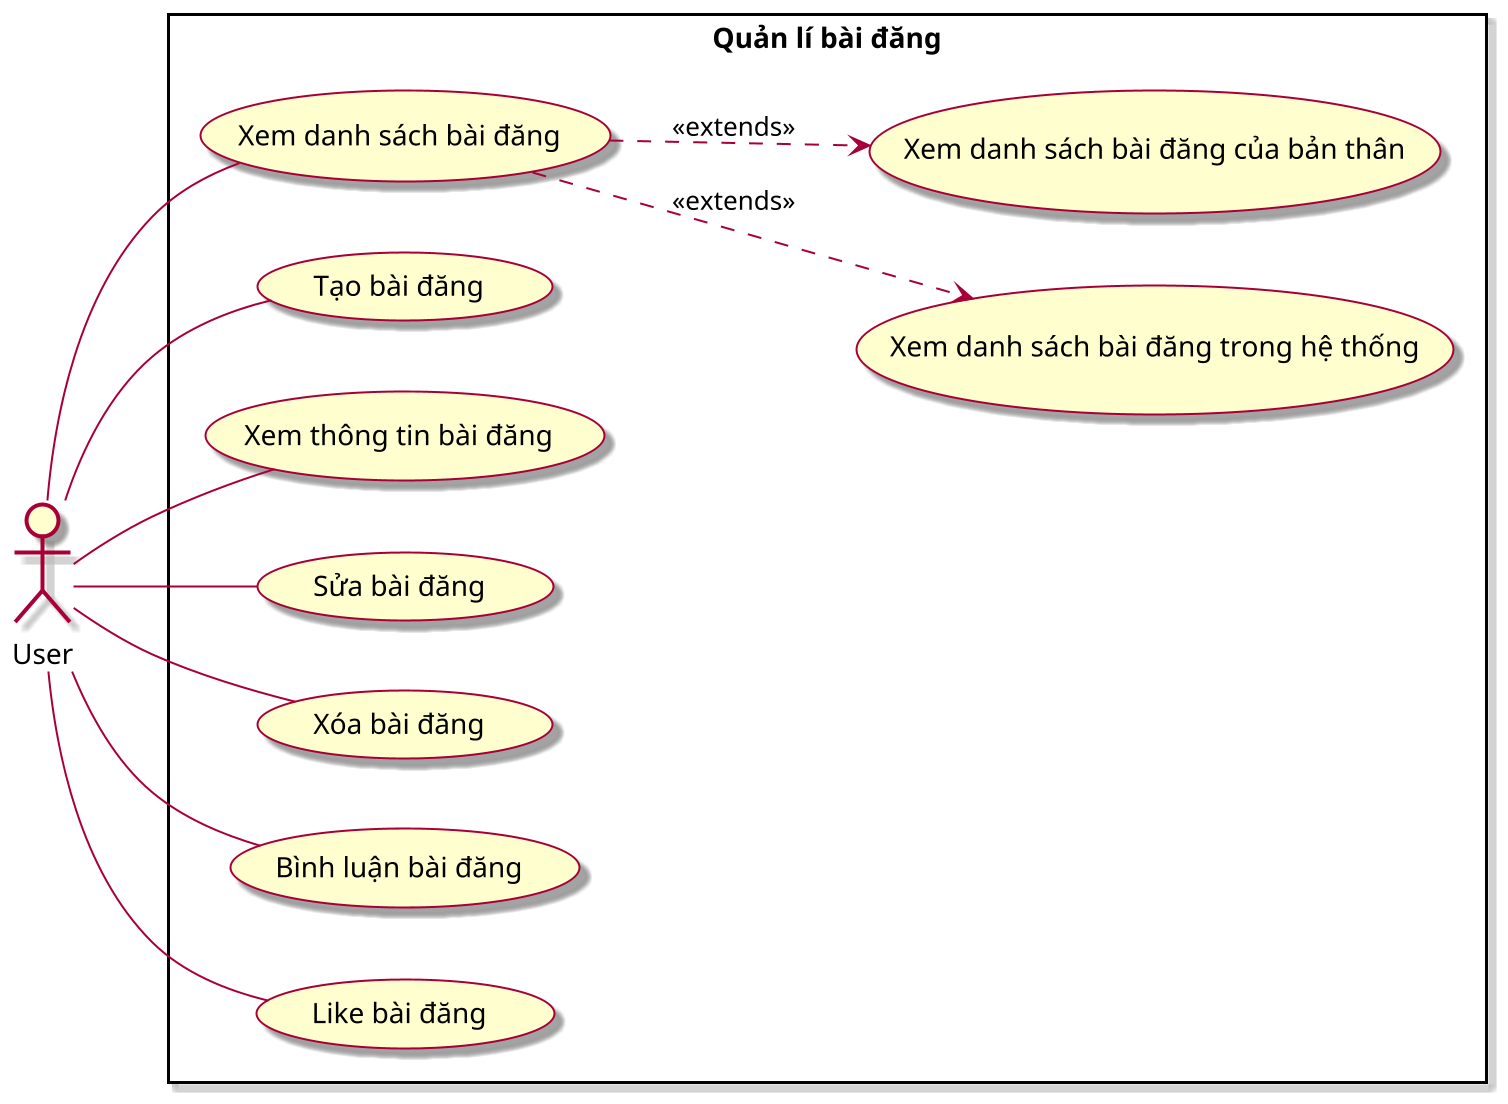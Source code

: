 @startuml ManagePostUC

left to right direction
skin rose
scale 2

actor "User" as u

rectangle "Quản lí bài đăng" {
    usecase "Xem danh sách bài đăng" as UC1
    usecase "Tạo bài đăng" as UC2
    usecase "Xem thông tin bài đăng" as UC3
    usecase "Sửa bài đăng" as UC4
    usecase "Xóa bài đăng" as UC5
    usecase "Bình luận bài đăng" as UC6
    usecase "Like bài đăng" as UC7
    usecase "Xem danh sách bài đăng trong hệ thống" as UC8
    usecase "Xem danh sách bài đăng của bản thân" as UC9
}

u -- UC1
u -- UC2
u -- UC3
u -- UC4
u -- UC5
u -- UC6
u -- UC7

UC1 ..> UC8 : <<extends>>
UC1 ..> UC9 : <<extends>>

@enduml